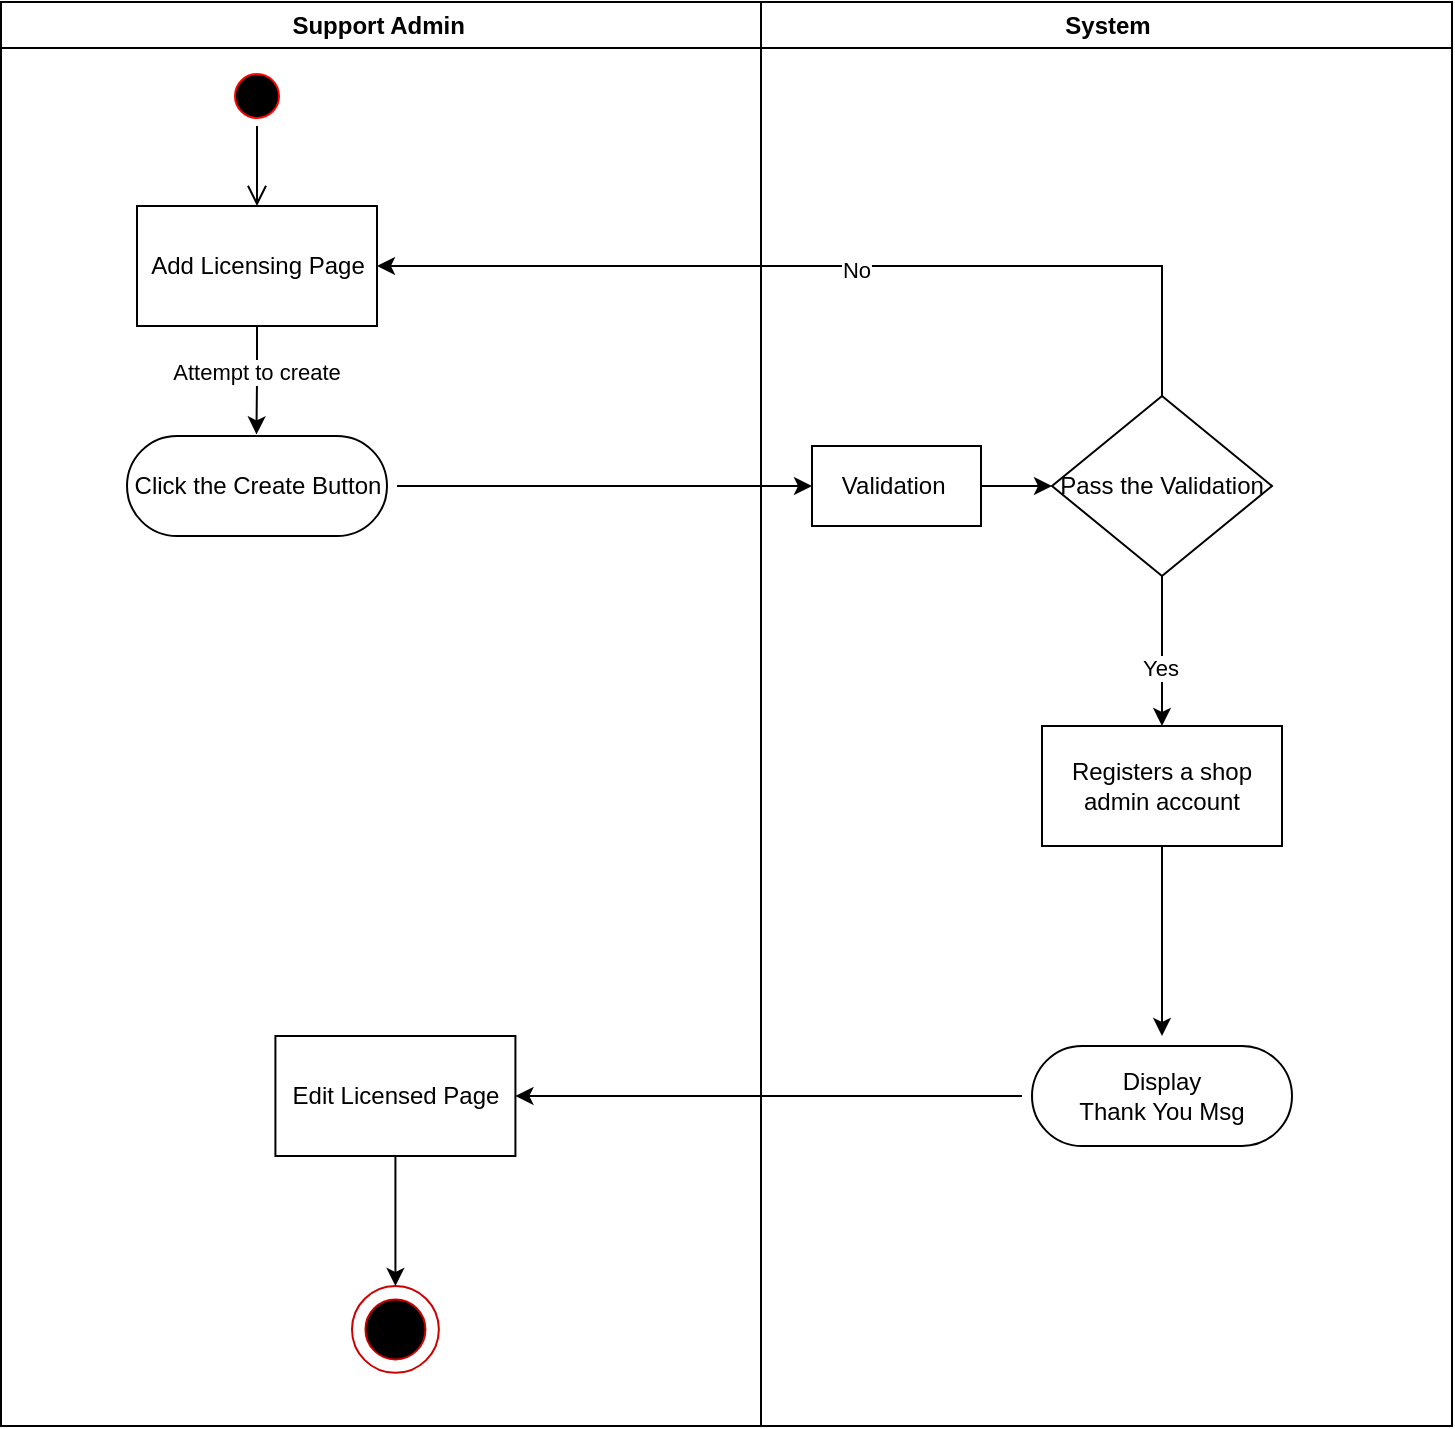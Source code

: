 <mxfile version="20.2.3" type="device"><diagram id="Xf2E1u1W4AktfVjYD2Iz" name="Page-1"><mxGraphModel dx="1673" dy="1008" grid="1" gridSize="10" guides="1" tooltips="1" connect="1" arrows="1" fold="1" page="1" pageScale="1" pageWidth="2336" pageHeight="1654" math="0" shadow="0"><root><mxCell id="0"/><mxCell id="1" parent="0"/><mxCell id="VALeCxbUtCVBy0HvRlEQ-1" value="Support Admin " style="swimlane;whiteSpace=wrap;movable=0;" vertex="1" parent="1"><mxGeometry x="164.5" y="128" width="380" height="712" as="geometry"/></mxCell><mxCell id="VALeCxbUtCVBy0HvRlEQ-2" value="" style="ellipse;shape=startState;fillColor=#000000;strokeColor=#ff0000;" vertex="1" parent="VALeCxbUtCVBy0HvRlEQ-1"><mxGeometry x="113" y="32" width="30" height="30" as="geometry"/></mxCell><mxCell id="VALeCxbUtCVBy0HvRlEQ-3" value="" style="edgeStyle=elbowEdgeStyle;elbow=horizontal;verticalAlign=bottom;endArrow=open;endSize=8;strokeColor=#000000;endFill=1;rounded=0;entryX=0.5;entryY=0;entryDx=0;entryDy=0;" edge="1" parent="VALeCxbUtCVBy0HvRlEQ-1" source="VALeCxbUtCVBy0HvRlEQ-2"><mxGeometry x="100" y="40" as="geometry"><mxPoint x="128" y="102.0" as="targetPoint"/></mxGeometry></mxCell><mxCell id="VALeCxbUtCVBy0HvRlEQ-26" value="" style="edgeStyle=orthogonalEdgeStyle;rounded=0;orthogonalLoop=1;jettySize=auto;html=1;entryX=0.498;entryY=0.07;entryDx=0;entryDy=0;entryPerimeter=0;" edge="1" parent="VALeCxbUtCVBy0HvRlEQ-1" source="VALeCxbUtCVBy0HvRlEQ-24" target="VALeCxbUtCVBy0HvRlEQ-25"><mxGeometry relative="1" as="geometry"/></mxCell><mxCell id="VALeCxbUtCVBy0HvRlEQ-27" value="Attempt to create" style="edgeLabel;html=1;align=center;verticalAlign=middle;resizable=0;points=[];" vertex="1" connectable="0" parent="VALeCxbUtCVBy0HvRlEQ-26"><mxGeometry x="0.174" y="1" relative="1" as="geometry"><mxPoint x="-1" y="-9" as="offset"/></mxGeometry></mxCell><mxCell id="VALeCxbUtCVBy0HvRlEQ-24" value="Add Licensing Page" style="rounded=0;whiteSpace=wrap;html=1;" vertex="1" parent="VALeCxbUtCVBy0HvRlEQ-1"><mxGeometry x="68" y="102" width="120" height="60" as="geometry"/></mxCell><mxCell id="VALeCxbUtCVBy0HvRlEQ-25" value="Click the Create Button" style="rounded=1;whiteSpace=wrap;html=1;perimeterSpacing=5;arcSize=50;" vertex="1" parent="VALeCxbUtCVBy0HvRlEQ-1"><mxGeometry x="63" y="217" width="130" height="50" as="geometry"/></mxCell><mxCell id="VALeCxbUtCVBy0HvRlEQ-41" style="edgeStyle=orthogonalEdgeStyle;rounded=0;orthogonalLoop=1;jettySize=auto;html=1;fontSize=12;" edge="1" parent="VALeCxbUtCVBy0HvRlEQ-1" source="VALeCxbUtCVBy0HvRlEQ-42" target="VALeCxbUtCVBy0HvRlEQ-44"><mxGeometry relative="1" as="geometry"><mxPoint x="161.71" y="350.29" as="targetPoint"/></mxGeometry></mxCell><mxCell id="VALeCxbUtCVBy0HvRlEQ-42" value="Edit Licensed Page" style="rounded=0;whiteSpace=wrap;html=1;fontSize=12;strokeColor=default;fillColor=default;" vertex="1" parent="VALeCxbUtCVBy0HvRlEQ-1"><mxGeometry x="137.21" y="517" width="120" height="60" as="geometry"/></mxCell><mxCell id="VALeCxbUtCVBy0HvRlEQ-43" value="" style="group" vertex="1" connectable="0" parent="VALeCxbUtCVBy0HvRlEQ-1"><mxGeometry x="175.5" y="642" width="43.43" height="43.43" as="geometry"/></mxCell><mxCell id="VALeCxbUtCVBy0HvRlEQ-44" value="" style="ellipse;whiteSpace=wrap;html=1;aspect=fixed;fillColor=none;strokeColor=#CC0000;" vertex="1" parent="VALeCxbUtCVBy0HvRlEQ-43"><mxGeometry width="43.43" height="43.43" as="geometry"/></mxCell><mxCell id="VALeCxbUtCVBy0HvRlEQ-45" value="" style="ellipse;whiteSpace=wrap;html=1;aspect=fixed;fillColor=#000000;strokeColor=#CC0000;" vertex="1" parent="VALeCxbUtCVBy0HvRlEQ-43"><mxGeometry x="6.72" y="6.71" width="30" height="30" as="geometry"/></mxCell><mxCell id="VALeCxbUtCVBy0HvRlEQ-14" value="System" style="swimlane;whiteSpace=wrap;movable=0;" vertex="1" parent="1"><mxGeometry x="544.5" y="128" width="345.5" height="712" as="geometry"/></mxCell><mxCell id="VALeCxbUtCVBy0HvRlEQ-30" value="" style="edgeStyle=orthogonalEdgeStyle;rounded=0;orthogonalLoop=1;jettySize=auto;html=1;" edge="1" parent="VALeCxbUtCVBy0HvRlEQ-14" source="VALeCxbUtCVBy0HvRlEQ-28" target="VALeCxbUtCVBy0HvRlEQ-29"><mxGeometry relative="1" as="geometry"/></mxCell><mxCell id="VALeCxbUtCVBy0HvRlEQ-28" value="Validation&amp;nbsp;" style="rounded=0;whiteSpace=wrap;html=1;fontSize=12;strokeColor=default;fillColor=default;" vertex="1" parent="VALeCxbUtCVBy0HvRlEQ-14"><mxGeometry x="25.5" y="222" width="84.5" height="40" as="geometry"/></mxCell><mxCell id="VALeCxbUtCVBy0HvRlEQ-37" value="" style="edgeStyle=orthogonalEdgeStyle;rounded=0;orthogonalLoop=1;jettySize=auto;html=1;" edge="1" parent="VALeCxbUtCVBy0HvRlEQ-14" source="VALeCxbUtCVBy0HvRlEQ-29" target="VALeCxbUtCVBy0HvRlEQ-36"><mxGeometry relative="1" as="geometry"/></mxCell><mxCell id="VALeCxbUtCVBy0HvRlEQ-38" value="Yes" style="edgeLabel;html=1;align=center;verticalAlign=middle;resizable=0;points=[];" vertex="1" connectable="0" parent="VALeCxbUtCVBy0HvRlEQ-37"><mxGeometry x="0.232" y="-1" relative="1" as="geometry"><mxPoint as="offset"/></mxGeometry></mxCell><mxCell id="VALeCxbUtCVBy0HvRlEQ-29" value="Pass the Validation" style="rhombus;whiteSpace=wrap;html=1;fontSize=12;strokeColor=default;fillColor=default;" vertex="1" parent="VALeCxbUtCVBy0HvRlEQ-14"><mxGeometry x="145.5" y="197" width="110" height="90" as="geometry"/></mxCell><mxCell id="VALeCxbUtCVBy0HvRlEQ-49" value="" style="edgeStyle=orthogonalEdgeStyle;rounded=0;orthogonalLoop=1;jettySize=auto;html=1;" edge="1" parent="VALeCxbUtCVBy0HvRlEQ-14" source="VALeCxbUtCVBy0HvRlEQ-36" target="VALeCxbUtCVBy0HvRlEQ-47"><mxGeometry relative="1" as="geometry"/></mxCell><mxCell id="VALeCxbUtCVBy0HvRlEQ-36" value="Registers a shop admin account" style="rounded=0;whiteSpace=wrap;html=1;fontSize=12;strokeColor=default;fillColor=default;" vertex="1" parent="VALeCxbUtCVBy0HvRlEQ-14"><mxGeometry x="140.5" y="362" width="120" height="60" as="geometry"/></mxCell><mxCell id="VALeCxbUtCVBy0HvRlEQ-47" value="Display &lt;br&gt;Thank You Msg" style="rounded=1;whiteSpace=wrap;html=1;perimeterSpacing=5;arcSize=50;" vertex="1" parent="VALeCxbUtCVBy0HvRlEQ-14"><mxGeometry x="135.5" y="522" width="130" height="50" as="geometry"/></mxCell><mxCell id="VALeCxbUtCVBy0HvRlEQ-32" style="edgeStyle=orthogonalEdgeStyle;rounded=0;orthogonalLoop=1;jettySize=auto;html=1;entryX=1;entryY=0.5;entryDx=0;entryDy=0;" edge="1" parent="1" source="VALeCxbUtCVBy0HvRlEQ-29" target="VALeCxbUtCVBy0HvRlEQ-24"><mxGeometry relative="1" as="geometry"><Array as="points"><mxPoint x="745" y="260"/></Array></mxGeometry></mxCell><mxCell id="VALeCxbUtCVBy0HvRlEQ-33" value="No" style="edgeLabel;html=1;align=center;verticalAlign=middle;resizable=0;points=[];" vertex="1" connectable="0" parent="VALeCxbUtCVBy0HvRlEQ-32"><mxGeometry x="-0.047" y="2" relative="1" as="geometry"><mxPoint as="offset"/></mxGeometry></mxCell><mxCell id="VALeCxbUtCVBy0HvRlEQ-35" style="edgeStyle=orthogonalEdgeStyle;rounded=0;orthogonalLoop=1;jettySize=auto;html=1;" edge="1" parent="1" source="VALeCxbUtCVBy0HvRlEQ-25" target="VALeCxbUtCVBy0HvRlEQ-28"><mxGeometry relative="1" as="geometry"/></mxCell><mxCell id="VALeCxbUtCVBy0HvRlEQ-50" style="edgeStyle=orthogonalEdgeStyle;rounded=0;orthogonalLoop=1;jettySize=auto;html=1;entryX=1;entryY=0.5;entryDx=0;entryDy=0;" edge="1" parent="1" source="VALeCxbUtCVBy0HvRlEQ-47" target="VALeCxbUtCVBy0HvRlEQ-42"><mxGeometry relative="1" as="geometry"/></mxCell></root></mxGraphModel></diagram></mxfile>
